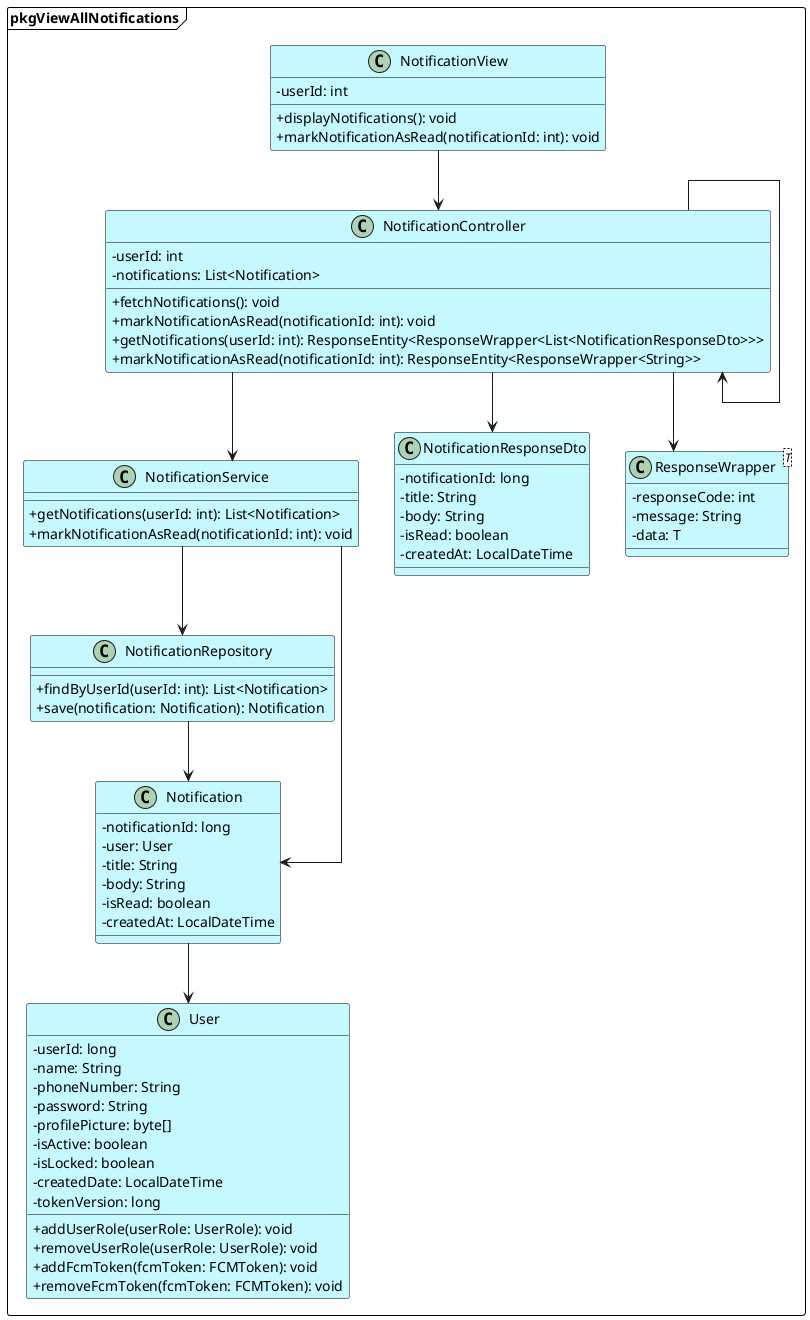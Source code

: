 @startuml ViewAllNotifications
skinparam classAttributeIconSize 0
skinparam linetype ortho

skinparam BackgroundColor #ffffff
skinparam class {
    BackgroundColor #c6f8ff
    BorderColor #000000
}

skinparam package {
    BackgroundColor #ffffff
    BorderColor #000000
}

package pkgViewAllNotifications <<Frame>>{

    
        class NotificationView {
            - userId: int
            + displayNotifications(): void
            + markNotificationAsRead(notificationId: int): void
        }

        class NotificationController {
            - userId: int
            - notifications: List<Notification>
            + fetchNotifications(): void
            + markNotificationAsRead(notificationId: int): void
        }
    
        class NotificationController {
            + getNotifications(userId: int): ResponseEntity<ResponseWrapper<List<NotificationResponseDto>>>
            + markNotificationAsRead(notificationId: int): ResponseEntity<ResponseWrapper<String>>
        }
 
        class NotificationService {
            + getNotifications(userId: int): List<Notification>
            + markNotificationAsRead(notificationId: int): void
        }

        class NotificationRepository {
            + findByUserId(userId: int): List<Notification>
            + save(notification: Notification): Notification
        }
    

        class NotificationResponseDto {
            - notificationId: long
            - title: String
            - body: String
            - isRead: boolean
            - createdAt: LocalDateTime
        }

        class ResponseWrapper<T> {
            - responseCode: int
            - message: String
            - data: T
        }
    

        class Notification {
            - notificationId: long
            - user: User
            - title: String
            - body: String
            - isRead: boolean
            - createdAt: LocalDateTime
        }

        class User {
            - userId: long
            - name: String
            - phoneNumber: String
            - password: String
            - profilePicture: byte[]
            - isActive: boolean
            - isLocked: boolean
            - createdDate: LocalDateTime
            - tokenVersion: long
            + addUserRole(userRole: UserRole): void
            + removeUserRole(userRole: UserRole): void
            + addFcmToken(fcmToken: FCMToken): void
            + removeFcmToken(fcmToken: FCMToken): void
        }
    

    NotificationView --> NotificationController
    NotificationController --> NotificationController
    NotificationController --> NotificationService
    NotificationService --> NotificationRepository
    NotificationController --> NotificationResponseDto
    NotificationController --> ResponseWrapper
    NotificationService --> Notification
    NotificationRepository --> Notification
    Notification --> User

}

@enduml
